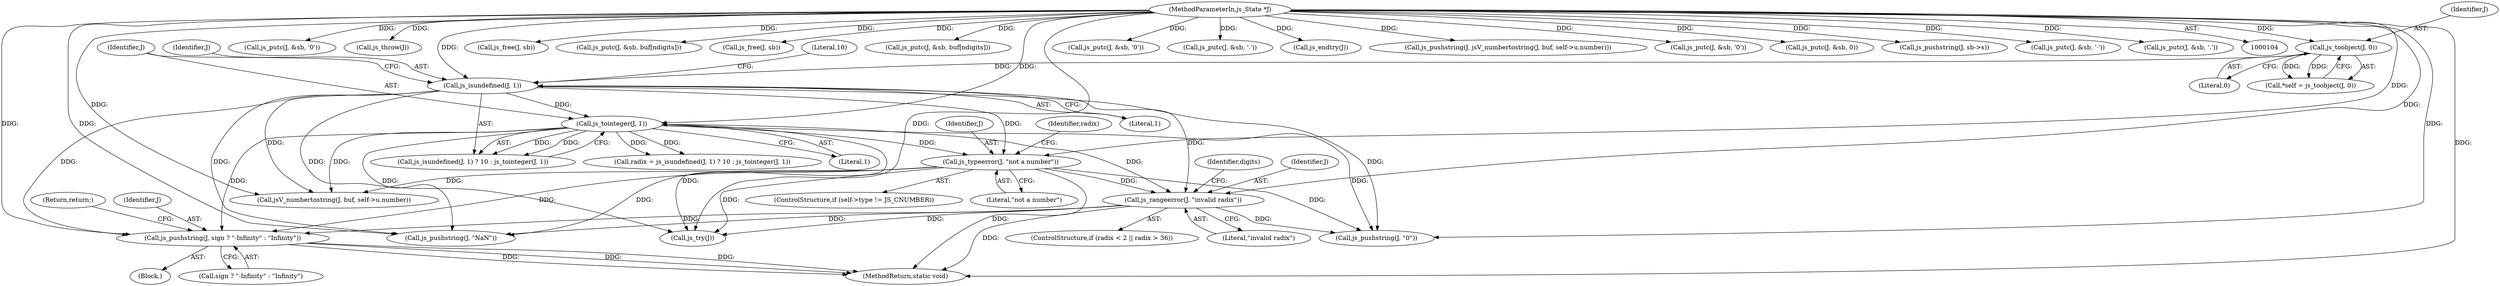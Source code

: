 digraph "0_mujs_da632ca08f240590d2dec786722ed08486ce1be6@pointer" {
"1000221" [label="(Call,js_pushstring(J, sign ? \"-Infinity\" : \"Infinity\"))"];
"1000158" [label="(Call,js_rangeerror(J, \"invalid radix\"))"];
"1000118" [label="(Call,js_isundefined(J, 1))"];
"1000111" [label="(Call,js_toobject(J, 0))"];
"1000105" [label="(MethodParameterIn,js_State *J)"];
"1000122" [label="(Call,js_tointeger(J, 1))"];
"1000131" [label="(Call,js_typeerror(J, \"not a number\"))"];
"1000160" [label="(Literal,\"invalid radix\")"];
"1000221" [label="(Call,js_pushstring(J, sign ? \"-Infinity\" : \"Infinity\"))"];
"1000136" [label="(Identifier,radix)"];
"1000213" [label="(Call,js_pushstring(J, \"NaN\"))"];
"1000227" [label="(Return,return;)"];
"1000346" [label="(Call,js_putc(J, &sb, '0'))"];
"1000123" [label="(Identifier,J)"];
"1000113" [label="(Literal,0)"];
"1000125" [label="(ControlStructure,if (self->type != JS_CNUMBER))"];
"1000117" [label="(Call,js_isundefined(J, 1) ? 10 : js_tointeger(J, 1))"];
"1000317" [label="(Call,js_throw(J))"];
"1000133" [label="(Literal,\"not a number\")"];
"1000311" [label="(Call,js_try(J))"];
"1000314" [label="(Call,js_free(J, sb))"];
"1000132" [label="(Identifier,J)"];
"1000120" [label="(Literal,1)"];
"1000356" [label="(Call,js_putc(J, &sb, buf[ndigits]))"];
"1000414" [label="(Call,js_free(J, sb))"];
"1000111" [label="(Call,js_toobject(J, 0))"];
"1000115" [label="(Call,radix = js_isundefined(J, 1) ? 10 : js_tointeger(J, 1))"];
"1000417" [label="(MethodReturn,static void)"];
"1000124" [label="(Literal,1)"];
"1000131" [label="(Call,js_typeerror(J, \"not a number\"))"];
"1000220" [label="(Block,)"];
"1000164" [label="(Identifier,digits)"];
"1000112" [label="(Identifier,J)"];
"1000159" [label="(Identifier,J)"];
"1000371" [label="(Call,js_putc(J, &sb, buf[ndigits]))"];
"1000150" [label="(ControlStructure,if (radix < 2 || radix > 36))"];
"1000118" [label="(Call,js_isundefined(J, 1))"];
"1000205" [label="(Call,js_pushstring(J, \"0\"))"];
"1000331" [label="(Call,js_putc(J, &sb, '0'))"];
"1000336" [label="(Call,js_putc(J, &sb, '.'))"];
"1000158" [label="(Call,js_rangeerror(J, \"invalid radix\"))"];
"1000141" [label="(Call,jsV_numbertostring(J, buf, self->u.number))"];
"1000412" [label="(Call,js_endtry(J))"];
"1000222" [label="(Identifier,J)"];
"1000139" [label="(Call,js_pushstring(J, jsV_numbertostring(J, buf, self->u.number)))"];
"1000121" [label="(Literal,10)"];
"1000119" [label="(Identifier,J)"];
"1000397" [label="(Call,js_putc(J, &sb, '0'))"];
"1000223" [label="(Call,sign ? \"-Infinity\" : \"Infinity\")"];
"1000122" [label="(Call,js_tointeger(J, 1))"];
"1000402" [label="(Call,js_putc(J, &sb, 0))"];
"1000407" [label="(Call,js_pushstring(J, sb->s))"];
"1000105" [label="(MethodParameterIn,js_State *J)"];
"1000109" [label="(Call,*self = js_toobject(J, 0))"];
"1000321" [label="(Call,js_putc(J, &sb, '-'))"];
"1000387" [label="(Call,js_putc(J, &sb, '.'))"];
"1000221" -> "1000220"  [label="AST: "];
"1000221" -> "1000223"  [label="CFG: "];
"1000222" -> "1000221"  [label="AST: "];
"1000223" -> "1000221"  [label="AST: "];
"1000227" -> "1000221"  [label="CFG: "];
"1000221" -> "1000417"  [label="DDG: "];
"1000221" -> "1000417"  [label="DDG: "];
"1000221" -> "1000417"  [label="DDG: "];
"1000158" -> "1000221"  [label="DDG: "];
"1000118" -> "1000221"  [label="DDG: "];
"1000122" -> "1000221"  [label="DDG: "];
"1000131" -> "1000221"  [label="DDG: "];
"1000105" -> "1000221"  [label="DDG: "];
"1000158" -> "1000150"  [label="AST: "];
"1000158" -> "1000160"  [label="CFG: "];
"1000159" -> "1000158"  [label="AST: "];
"1000160" -> "1000158"  [label="AST: "];
"1000164" -> "1000158"  [label="CFG: "];
"1000158" -> "1000417"  [label="DDG: "];
"1000118" -> "1000158"  [label="DDG: "];
"1000122" -> "1000158"  [label="DDG: "];
"1000131" -> "1000158"  [label="DDG: "];
"1000105" -> "1000158"  [label="DDG: "];
"1000158" -> "1000205"  [label="DDG: "];
"1000158" -> "1000213"  [label="DDG: "];
"1000158" -> "1000311"  [label="DDG: "];
"1000118" -> "1000117"  [label="AST: "];
"1000118" -> "1000120"  [label="CFG: "];
"1000119" -> "1000118"  [label="AST: "];
"1000120" -> "1000118"  [label="AST: "];
"1000121" -> "1000118"  [label="CFG: "];
"1000123" -> "1000118"  [label="CFG: "];
"1000111" -> "1000118"  [label="DDG: "];
"1000105" -> "1000118"  [label="DDG: "];
"1000118" -> "1000122"  [label="DDG: "];
"1000118" -> "1000131"  [label="DDG: "];
"1000118" -> "1000141"  [label="DDG: "];
"1000118" -> "1000205"  [label="DDG: "];
"1000118" -> "1000213"  [label="DDG: "];
"1000118" -> "1000311"  [label="DDG: "];
"1000111" -> "1000109"  [label="AST: "];
"1000111" -> "1000113"  [label="CFG: "];
"1000112" -> "1000111"  [label="AST: "];
"1000113" -> "1000111"  [label="AST: "];
"1000109" -> "1000111"  [label="CFG: "];
"1000111" -> "1000109"  [label="DDG: "];
"1000111" -> "1000109"  [label="DDG: "];
"1000105" -> "1000111"  [label="DDG: "];
"1000105" -> "1000104"  [label="AST: "];
"1000105" -> "1000417"  [label="DDG: "];
"1000105" -> "1000122"  [label="DDG: "];
"1000105" -> "1000131"  [label="DDG: "];
"1000105" -> "1000139"  [label="DDG: "];
"1000105" -> "1000141"  [label="DDG: "];
"1000105" -> "1000205"  [label="DDG: "];
"1000105" -> "1000213"  [label="DDG: "];
"1000105" -> "1000311"  [label="DDG: "];
"1000105" -> "1000314"  [label="DDG: "];
"1000105" -> "1000317"  [label="DDG: "];
"1000105" -> "1000321"  [label="DDG: "];
"1000105" -> "1000331"  [label="DDG: "];
"1000105" -> "1000336"  [label="DDG: "];
"1000105" -> "1000346"  [label="DDG: "];
"1000105" -> "1000356"  [label="DDG: "];
"1000105" -> "1000371"  [label="DDG: "];
"1000105" -> "1000387"  [label="DDG: "];
"1000105" -> "1000397"  [label="DDG: "];
"1000105" -> "1000402"  [label="DDG: "];
"1000105" -> "1000407"  [label="DDG: "];
"1000105" -> "1000412"  [label="DDG: "];
"1000105" -> "1000414"  [label="DDG: "];
"1000122" -> "1000117"  [label="AST: "];
"1000122" -> "1000124"  [label="CFG: "];
"1000123" -> "1000122"  [label="AST: "];
"1000124" -> "1000122"  [label="AST: "];
"1000117" -> "1000122"  [label="CFG: "];
"1000122" -> "1000115"  [label="DDG: "];
"1000122" -> "1000115"  [label="DDG: "];
"1000122" -> "1000117"  [label="DDG: "];
"1000122" -> "1000117"  [label="DDG: "];
"1000122" -> "1000131"  [label="DDG: "];
"1000122" -> "1000141"  [label="DDG: "];
"1000122" -> "1000205"  [label="DDG: "];
"1000122" -> "1000213"  [label="DDG: "];
"1000122" -> "1000311"  [label="DDG: "];
"1000131" -> "1000125"  [label="AST: "];
"1000131" -> "1000133"  [label="CFG: "];
"1000132" -> "1000131"  [label="AST: "];
"1000133" -> "1000131"  [label="AST: "];
"1000136" -> "1000131"  [label="CFG: "];
"1000131" -> "1000417"  [label="DDG: "];
"1000131" -> "1000141"  [label="DDG: "];
"1000131" -> "1000205"  [label="DDG: "];
"1000131" -> "1000213"  [label="DDG: "];
"1000131" -> "1000311"  [label="DDG: "];
}
